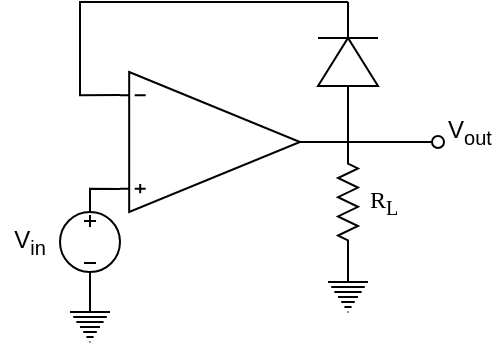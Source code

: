 <mxfile version="20.8.10" type="device"><diagram id="U4QUpjkUFFssHM5tpskY" name="Page-1"><mxGraphModel dx="256" dy="456" grid="1" gridSize="10" guides="1" tooltips="1" connect="1" arrows="1" fold="1" page="1" pageScale="1" pageWidth="827" pageHeight="1169" math="0" shadow="0"><root><mxCell id="0"/><mxCell id="1" parent="0"/><mxCell id="M8MzS-1oAmZ-bCw6f597-4" style="edgeStyle=orthogonalEdgeStyle;rounded=0;orthogonalLoop=1;jettySize=auto;html=1;exitX=1;exitY=0.5;exitDx=0;exitDy=0;exitPerimeter=0;entryX=0;entryY=0.165;entryDx=0;entryDy=0;entryPerimeter=0;endArrow=none;endFill=0;" edge="1" parent="1" source="NHpGyoRGGzYwKib_UbmW-1" target="NHpGyoRGGzYwKib_UbmW-3"><mxGeometry relative="1" as="geometry"><Array as="points"><mxPoint x="310" y="415"/><mxPoint x="310" y="462"/></Array></mxGeometry></mxCell><mxCell id="NHpGyoRGGzYwKib_UbmW-1" value="" style="pointerEvents=1;verticalLabelPosition=bottom;shadow=0;dashed=0;align=center;html=1;verticalAlign=top;shape=mxgraph.electrical.diodes.diode;rotation=-90;" parent="1" vertex="1"><mxGeometry x="414" y="430" width="60" height="30" as="geometry"/></mxCell><mxCell id="M8MzS-1oAmZ-bCw6f597-1" style="edgeStyle=orthogonalEdgeStyle;rounded=0;orthogonalLoop=1;jettySize=auto;html=1;exitX=1;exitY=0.5;exitDx=0;exitDy=0;exitPerimeter=0;entryX=0;entryY=0.5;entryDx=0;entryDy=0;entryPerimeter=0;endArrow=none;endFill=0;" edge="1" parent="1" source="NHpGyoRGGzYwKib_UbmW-3" target="NHpGyoRGGzYwKib_UbmW-1"><mxGeometry relative="1" as="geometry"/></mxCell><mxCell id="M8MzS-1oAmZ-bCw6f597-3" style="edgeStyle=orthogonalEdgeStyle;rounded=0;orthogonalLoop=1;jettySize=auto;html=1;exitX=0;exitY=0.835;exitDx=0;exitDy=0;exitPerimeter=0;entryX=0.5;entryY=0;entryDx=0;entryDy=0;entryPerimeter=0;endArrow=none;endFill=0;" edge="1" parent="1" source="NHpGyoRGGzYwKib_UbmW-3" target="NHpGyoRGGzYwKib_UbmW-9"><mxGeometry relative="1" as="geometry"/></mxCell><mxCell id="NHpGyoRGGzYwKib_UbmW-3" value="" style="verticalLabelPosition=bottom;shadow=0;dashed=0;align=center;html=1;verticalAlign=top;shape=stencil(pVbRboMwDPyaPK4iSUvpY8e2131DStMRNSQopO329zMEtoZCREFCSD7D3WHHFoimVc5KjkjEqpJnFtE3RMiVGcEOEmACmdyBu8iFihXcIZ8lN8wKrZgEfF+UcMfuocoafeY3cbTt20Ll3AjrsreWMalD+o6iPYD1RdNMKwU+gLTyMnd54GZCWc+KUC+OGiyJgltuHN56/vainzZa4XjjEEQ+nlND5HWGXkLn6emLnaCGe2rztACG3kk85fNWMSb9kuIlqmSmarIbVqUpIGNHiqYHlp2/jL6o46DXktWn9yHRpQt95f+2Nr6lUBU6AinUHYGbhj+GdbB9wxS+h90kE5nUFQ80DPCHOjToSPFoetKGB6p6ElK69RBQfar0/pjhxYWbxhDysF3sYRqD7yHuFWJS/4MUMQ1vkWGSZHE/8HpxQ5LFDemZmNMR7O/kLZnhokeRhPfr0Lh2udGpa157GNsGdb8HDfAL);strokeColor=default;fontSize=12;strokeWidth=1;" parent="1" vertex="1"><mxGeometry x="330" y="450" width="90" height="70" as="geometry"/></mxCell><mxCell id="NHpGyoRGGzYwKib_UbmW-7" value="" style="pointerEvents=1;verticalLabelPosition=bottom;shadow=0;dashed=0;align=center;html=1;verticalAlign=top;shape=mxgraph.electrical.resistors.resistor_2;strokeColor=default;strokeWidth=1;fontSize=12;rotation=90;" parent="1" vertex="1"><mxGeometry x="414" y="510" width="60" height="10" as="geometry"/></mxCell><mxCell id="M8MzS-1oAmZ-bCw6f597-2" style="edgeStyle=orthogonalEdgeStyle;rounded=0;orthogonalLoop=1;jettySize=auto;html=1;exitX=0.5;exitY=1;exitDx=0;exitDy=0;exitPerimeter=0;entryX=0.5;entryY=0;entryDx=0;entryDy=0;entryPerimeter=0;endArrow=none;endFill=0;" edge="1" parent="1" source="NHpGyoRGGzYwKib_UbmW-9" target="NHpGyoRGGzYwKib_UbmW-11"><mxGeometry relative="1" as="geometry"/></mxCell><mxCell id="NHpGyoRGGzYwKib_UbmW-9" value="" style="pointerEvents=1;verticalLabelPosition=bottom;shadow=0;dashed=0;align=center;html=1;verticalAlign=top;shape=mxgraph.electrical.signal_sources.source;aspect=fixed;points=[[0.5,0,0],[1,0.5,0],[0.5,1,0],[0,0.5,0]];elSignalType=dc3;strokeColor=default;strokeWidth=1;fontSize=12;" parent="1" vertex="1"><mxGeometry x="300" y="520" width="30" height="30" as="geometry"/></mxCell><mxCell id="NHpGyoRGGzYwKib_UbmW-11" value="" style="pointerEvents=1;verticalLabelPosition=bottom;shadow=0;dashed=0;align=center;html=1;verticalAlign=top;shape=mxgraph.electrical.signal_sources.protective_earth;strokeColor=default;" parent="1" vertex="1"><mxGeometry x="305" y="565" width="20" height="20" as="geometry"/></mxCell><mxCell id="NHpGyoRGGzYwKib_UbmW-14" value="V&lt;sub&gt;in&lt;/sub&gt;" style="text;html=1;strokeColor=none;fillColor=none;align=center;verticalAlign=middle;whiteSpace=wrap;rounded=0;strokeWidth=1;fontSize=12;" parent="1" vertex="1"><mxGeometry x="270" y="520" width="30" height="30" as="geometry"/></mxCell><mxCell id="M8MzS-1oAmZ-bCw6f597-5" style="edgeStyle=orthogonalEdgeStyle;rounded=0;orthogonalLoop=1;jettySize=auto;html=1;exitX=0.5;exitY=0;exitDx=0;exitDy=0;exitPerimeter=0;entryX=1;entryY=0.5;entryDx=0;entryDy=0;entryPerimeter=0;endArrow=none;endFill=0;" edge="1" parent="1" source="NHpGyoRGGzYwKib_UbmW-16" target="NHpGyoRGGzYwKib_UbmW-7"><mxGeometry relative="1" as="geometry"/></mxCell><mxCell id="NHpGyoRGGzYwKib_UbmW-16" value="" style="pointerEvents=1;verticalLabelPosition=bottom;shadow=0;dashed=0;align=center;html=1;verticalAlign=top;shape=mxgraph.electrical.signal_sources.protective_earth;strokeColor=default;" parent="1" vertex="1"><mxGeometry x="434" y="550" width="20" height="20" as="geometry"/></mxCell><mxCell id="NHpGyoRGGzYwKib_UbmW-17" value="" style="endArrow=none;html=1;rounded=0;fontSize=12;curved=1;endFill=0;startArrow=oval;startFill=0;" parent="1" edge="1"><mxGeometry width="50" height="50" relative="1" as="geometry"><mxPoint x="489" y="485" as="sourcePoint"/><mxPoint x="444" y="485" as="targetPoint"/></mxGeometry></mxCell><mxCell id="NHpGyoRGGzYwKib_UbmW-18" value="V&lt;sub&gt;out&lt;/sub&gt;" style="text;html=1;strokeColor=none;fillColor=none;align=center;verticalAlign=middle;whiteSpace=wrap;rounded=0;strokeWidth=1;fontSize=12;" parent="1" vertex="1"><mxGeometry x="490" y="470" width="30" height="20" as="geometry"/></mxCell><mxCell id="M8MzS-1oAmZ-bCw6f597-7" value="R&lt;sub&gt;L&lt;/sub&gt;" style="text;html=1;strokeColor=none;fillColor=none;align=center;verticalAlign=middle;whiteSpace=wrap;rounded=0;fontFamily=Meta;" vertex="1" parent="1"><mxGeometry x="454" y="505" width="16" height="20" as="geometry"/></mxCell></root></mxGraphModel></diagram></mxfile>